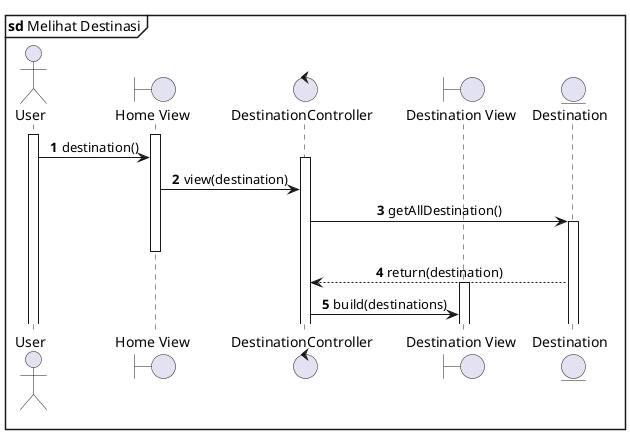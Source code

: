 @startuml Melihat Destinasi
mainframe **sd** Melihat Destinasi
actor "User" as User
boundary "Home View" as HomeView
control DestinationController 
boundary "Destination View" as DestinationView
entity Destination as DestinationModel

autonumber
' autoactivate on
skinparam SequenceMessageAlignment center

activate User
activate HomeView
User->HomeView: destination()
activate DestinationController
HomeView->DestinationController: view(destination)
DestinationController->DestinationModel: getAllDestination()
activate DestinationModel
deactivate HomeView
DestinationModel-->DestinationController: return(destination)
activate DestinationView
DestinationController->DestinationView: build(destinations)



@enduml